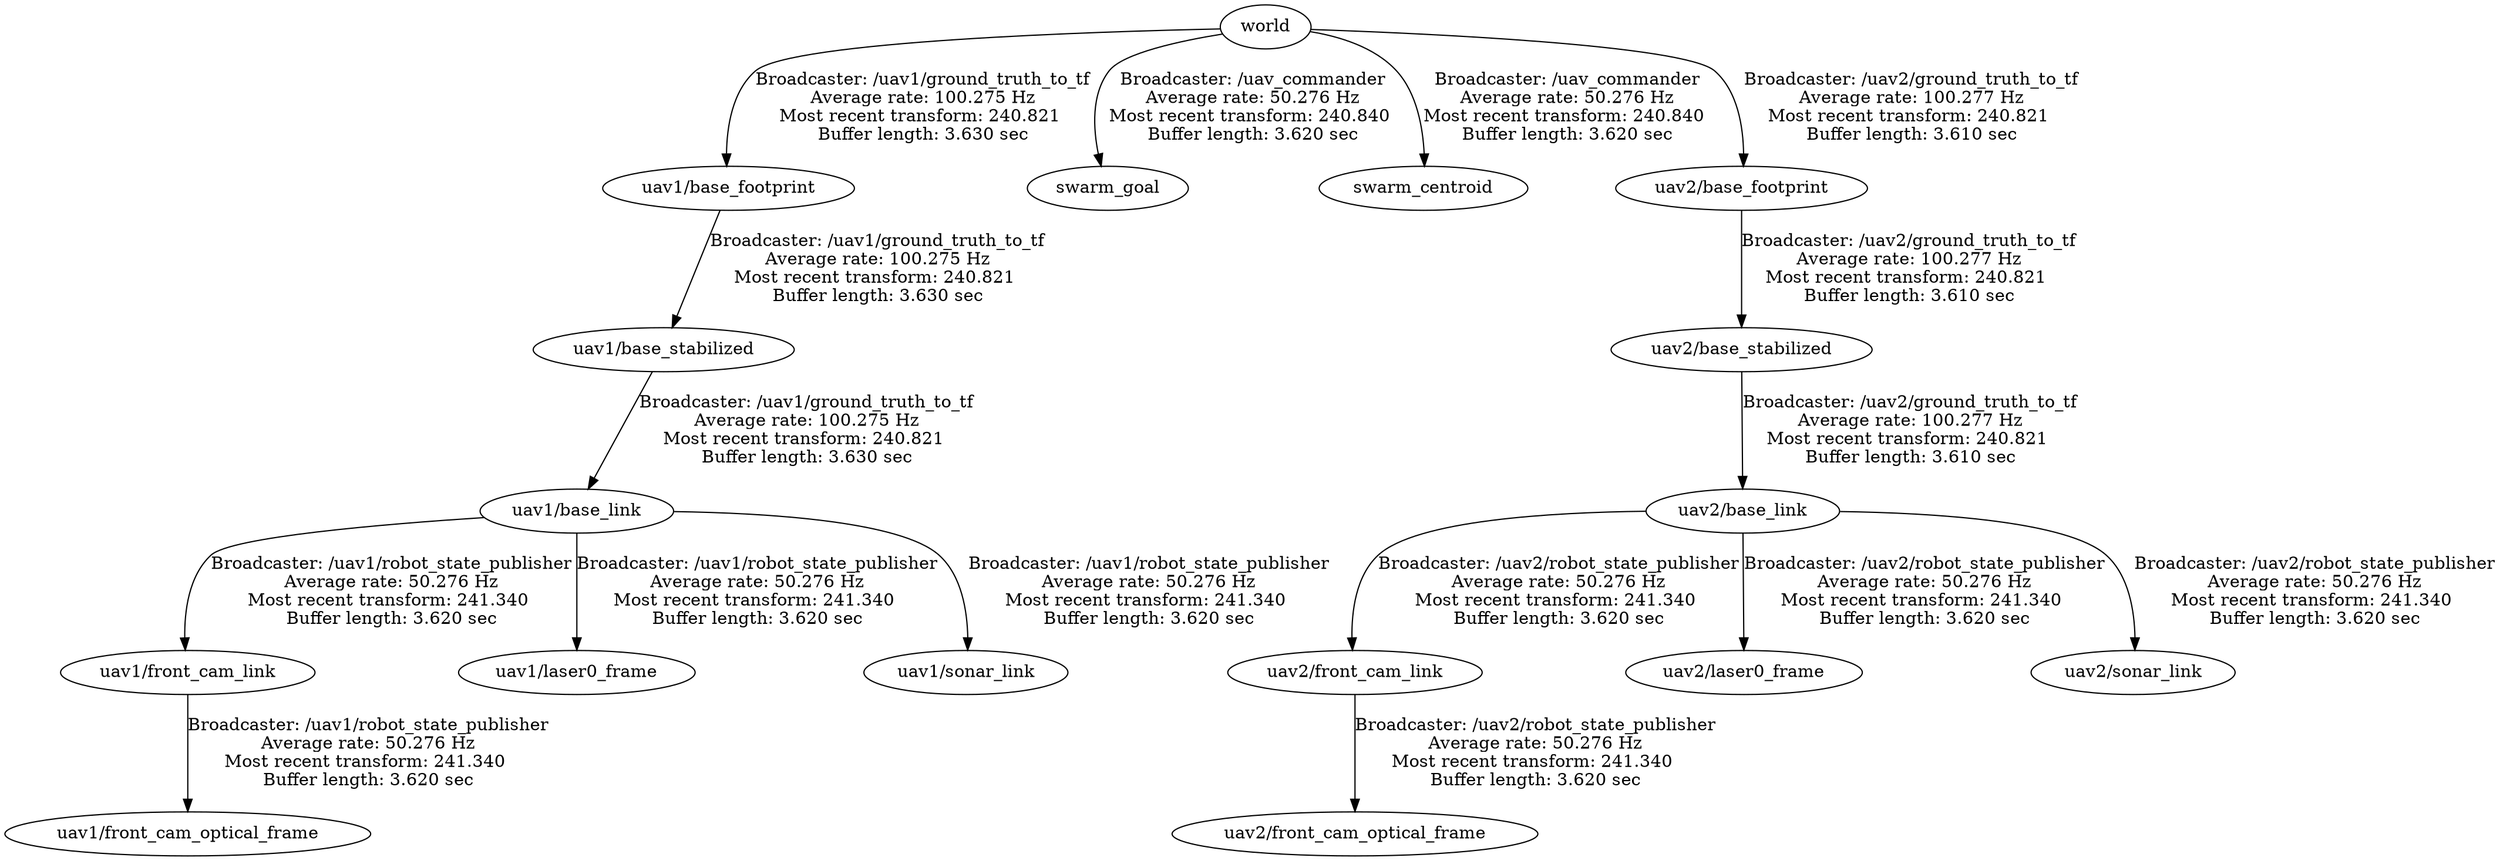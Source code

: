 digraph G {
"world" -> "uav1/base_footprint"[label="Broadcaster: /uav1/ground_truth_to_tf\nAverage rate: 100.275 Hz\nMost recent transform: 240.821 \nBuffer length: 3.630 sec\n"];
"uav1/base_footprint" -> "uav1/base_stabilized"[label="Broadcaster: /uav1/ground_truth_to_tf\nAverage rate: 100.275 Hz\nMost recent transform: 240.821 \nBuffer length: 3.630 sec\n"];
"uav1/base_stabilized" -> "uav1/base_link"[label="Broadcaster: /uav1/ground_truth_to_tf\nAverage rate: 100.275 Hz\nMost recent transform: 240.821 \nBuffer length: 3.630 sec\n"];
"uav1/base_link" -> "uav1/front_cam_link"[label="Broadcaster: /uav1/robot_state_publisher\nAverage rate: 50.276 Hz\nMost recent transform: 241.340 \nBuffer length: 3.620 sec\n"];
"uav1/front_cam_link" -> "uav1/front_cam_optical_frame"[label="Broadcaster: /uav1/robot_state_publisher\nAverage rate: 50.276 Hz\nMost recent transform: 241.340 \nBuffer length: 3.620 sec\n"];
"uav1/base_link" -> "uav1/laser0_frame"[label="Broadcaster: /uav1/robot_state_publisher\nAverage rate: 50.276 Hz\nMost recent transform: 241.340 \nBuffer length: 3.620 sec\n"];
"uav1/base_link" -> "uav1/sonar_link"[label="Broadcaster: /uav1/robot_state_publisher\nAverage rate: 50.276 Hz\nMost recent transform: 241.340 \nBuffer length: 3.620 sec\n"];
"uav2/base_link" -> "uav2/front_cam_link"[label="Broadcaster: /uav2/robot_state_publisher\nAverage rate: 50.276 Hz\nMost recent transform: 241.340 \nBuffer length: 3.620 sec\n"];
"uav2/base_stabilized" -> "uav2/base_link"[label="Broadcaster: /uav2/ground_truth_to_tf\nAverage rate: 100.277 Hz\nMost recent transform: 240.821 \nBuffer length: 3.610 sec\n"];
"uav2/front_cam_link" -> "uav2/front_cam_optical_frame"[label="Broadcaster: /uav2/robot_state_publisher\nAverage rate: 50.276 Hz\nMost recent transform: 241.340 \nBuffer length: 3.620 sec\n"];
"uav2/base_link" -> "uav2/laser0_frame"[label="Broadcaster: /uav2/robot_state_publisher\nAverage rate: 50.276 Hz\nMost recent transform: 241.340 \nBuffer length: 3.620 sec\n"];
"uav2/base_link" -> "uav2/sonar_link"[label="Broadcaster: /uav2/robot_state_publisher\nAverage rate: 50.276 Hz\nMost recent transform: 241.340 \nBuffer length: 3.620 sec\n"];
"world" -> "swarm_goal"[label="Broadcaster: /uav_commander\nAverage rate: 50.276 Hz\nMost recent transform: 240.840 \nBuffer length: 3.620 sec\n"];
"world" -> "swarm_centroid"[label="Broadcaster: /uav_commander\nAverage rate: 50.276 Hz\nMost recent transform: 240.840 \nBuffer length: 3.620 sec\n"];
"world" -> "uav2/base_footprint"[label="Broadcaster: /uav2/ground_truth_to_tf\nAverage rate: 100.277 Hz\nMost recent transform: 240.821 \nBuffer length: 3.610 sec\n"];
"uav2/base_footprint" -> "uav2/base_stabilized"[label="Broadcaster: /uav2/ground_truth_to_tf\nAverage rate: 100.277 Hz\nMost recent transform: 240.821 \nBuffer length: 3.610 sec\n"];
}